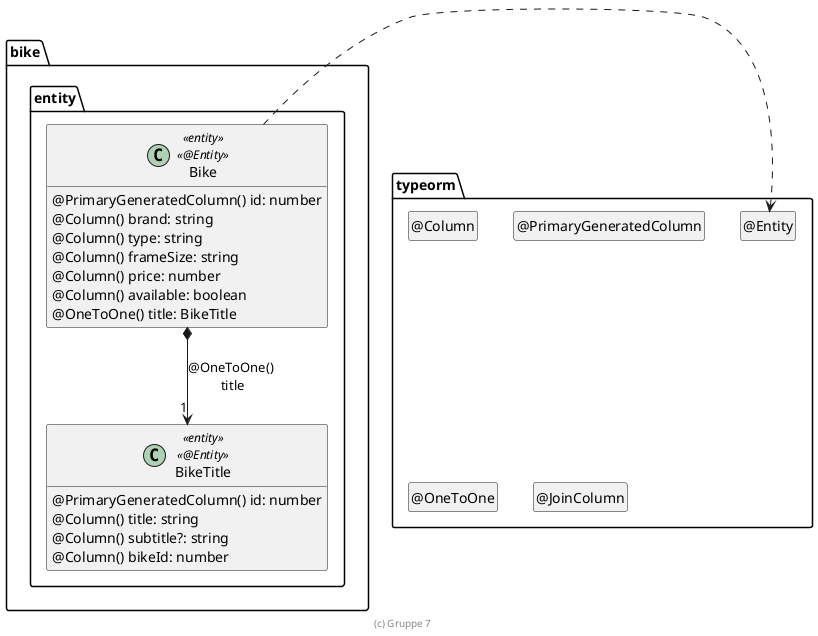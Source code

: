 ' Copyright (C) 2025 - present Dein Name
'
' This program is free software: you can redistribute it and/or modify
' it under the terms of the GNU General Public License as published by
' the Free Software Foundation, either version 3 of the License, or
' (at your option) any later version.
'
' This program is distributed in the hope that it will be useful,
' but WITHOUT ANY WARRANTY; without even the implied warranty of
' MERCHANTABILITY or FITNESS FOR A PARTICULAR PURPOSE.  See the
' GNU General Public License for more details.
'
' You should have received a copy of the GNU General Public License
' along with this program.  If not, see <https://www.gnu.org/licenses/>.

' Preview durch <Alt>D

@startuml Entity

package typeorm {
  class "@Entity" as Entity
  hide Entity circle
  class "@Column" as Column
  hide Column circle
  class "@PrimaryGeneratedColumn" as PrimaryGeneratedColumn
  hide PrimaryGeneratedColumn circle
  class "@OneToOne" as OneToOne
  hide OneToOne circle
  class "@JoinColumn" as JoinColumn
  hide JoinColumn circle
}

package bike.entity {
  class Bike <<entity>> <<@Entity>> {
    @PrimaryGeneratedColumn() id: number
    @Column() brand: string
    @Column() type: string
    @Column() frameSize: string
    @Column() price: number
    @Column() available: boolean
    @OneToOne() title: BikeTitle
  }

  class BikeTitle <<entity>> <<@Entity>> {
    @PrimaryGeneratedColumn() id: number
    @Column() title: string
    @Column() subtitle?: string
    @Column() bikeId: number
  }

  Bike *--> "1" BikeTitle : @OneToOne() \ntitle

  Bike .right.> Entity
  
}

hide empty members

footer (c) Gruppe 7

@enduml
